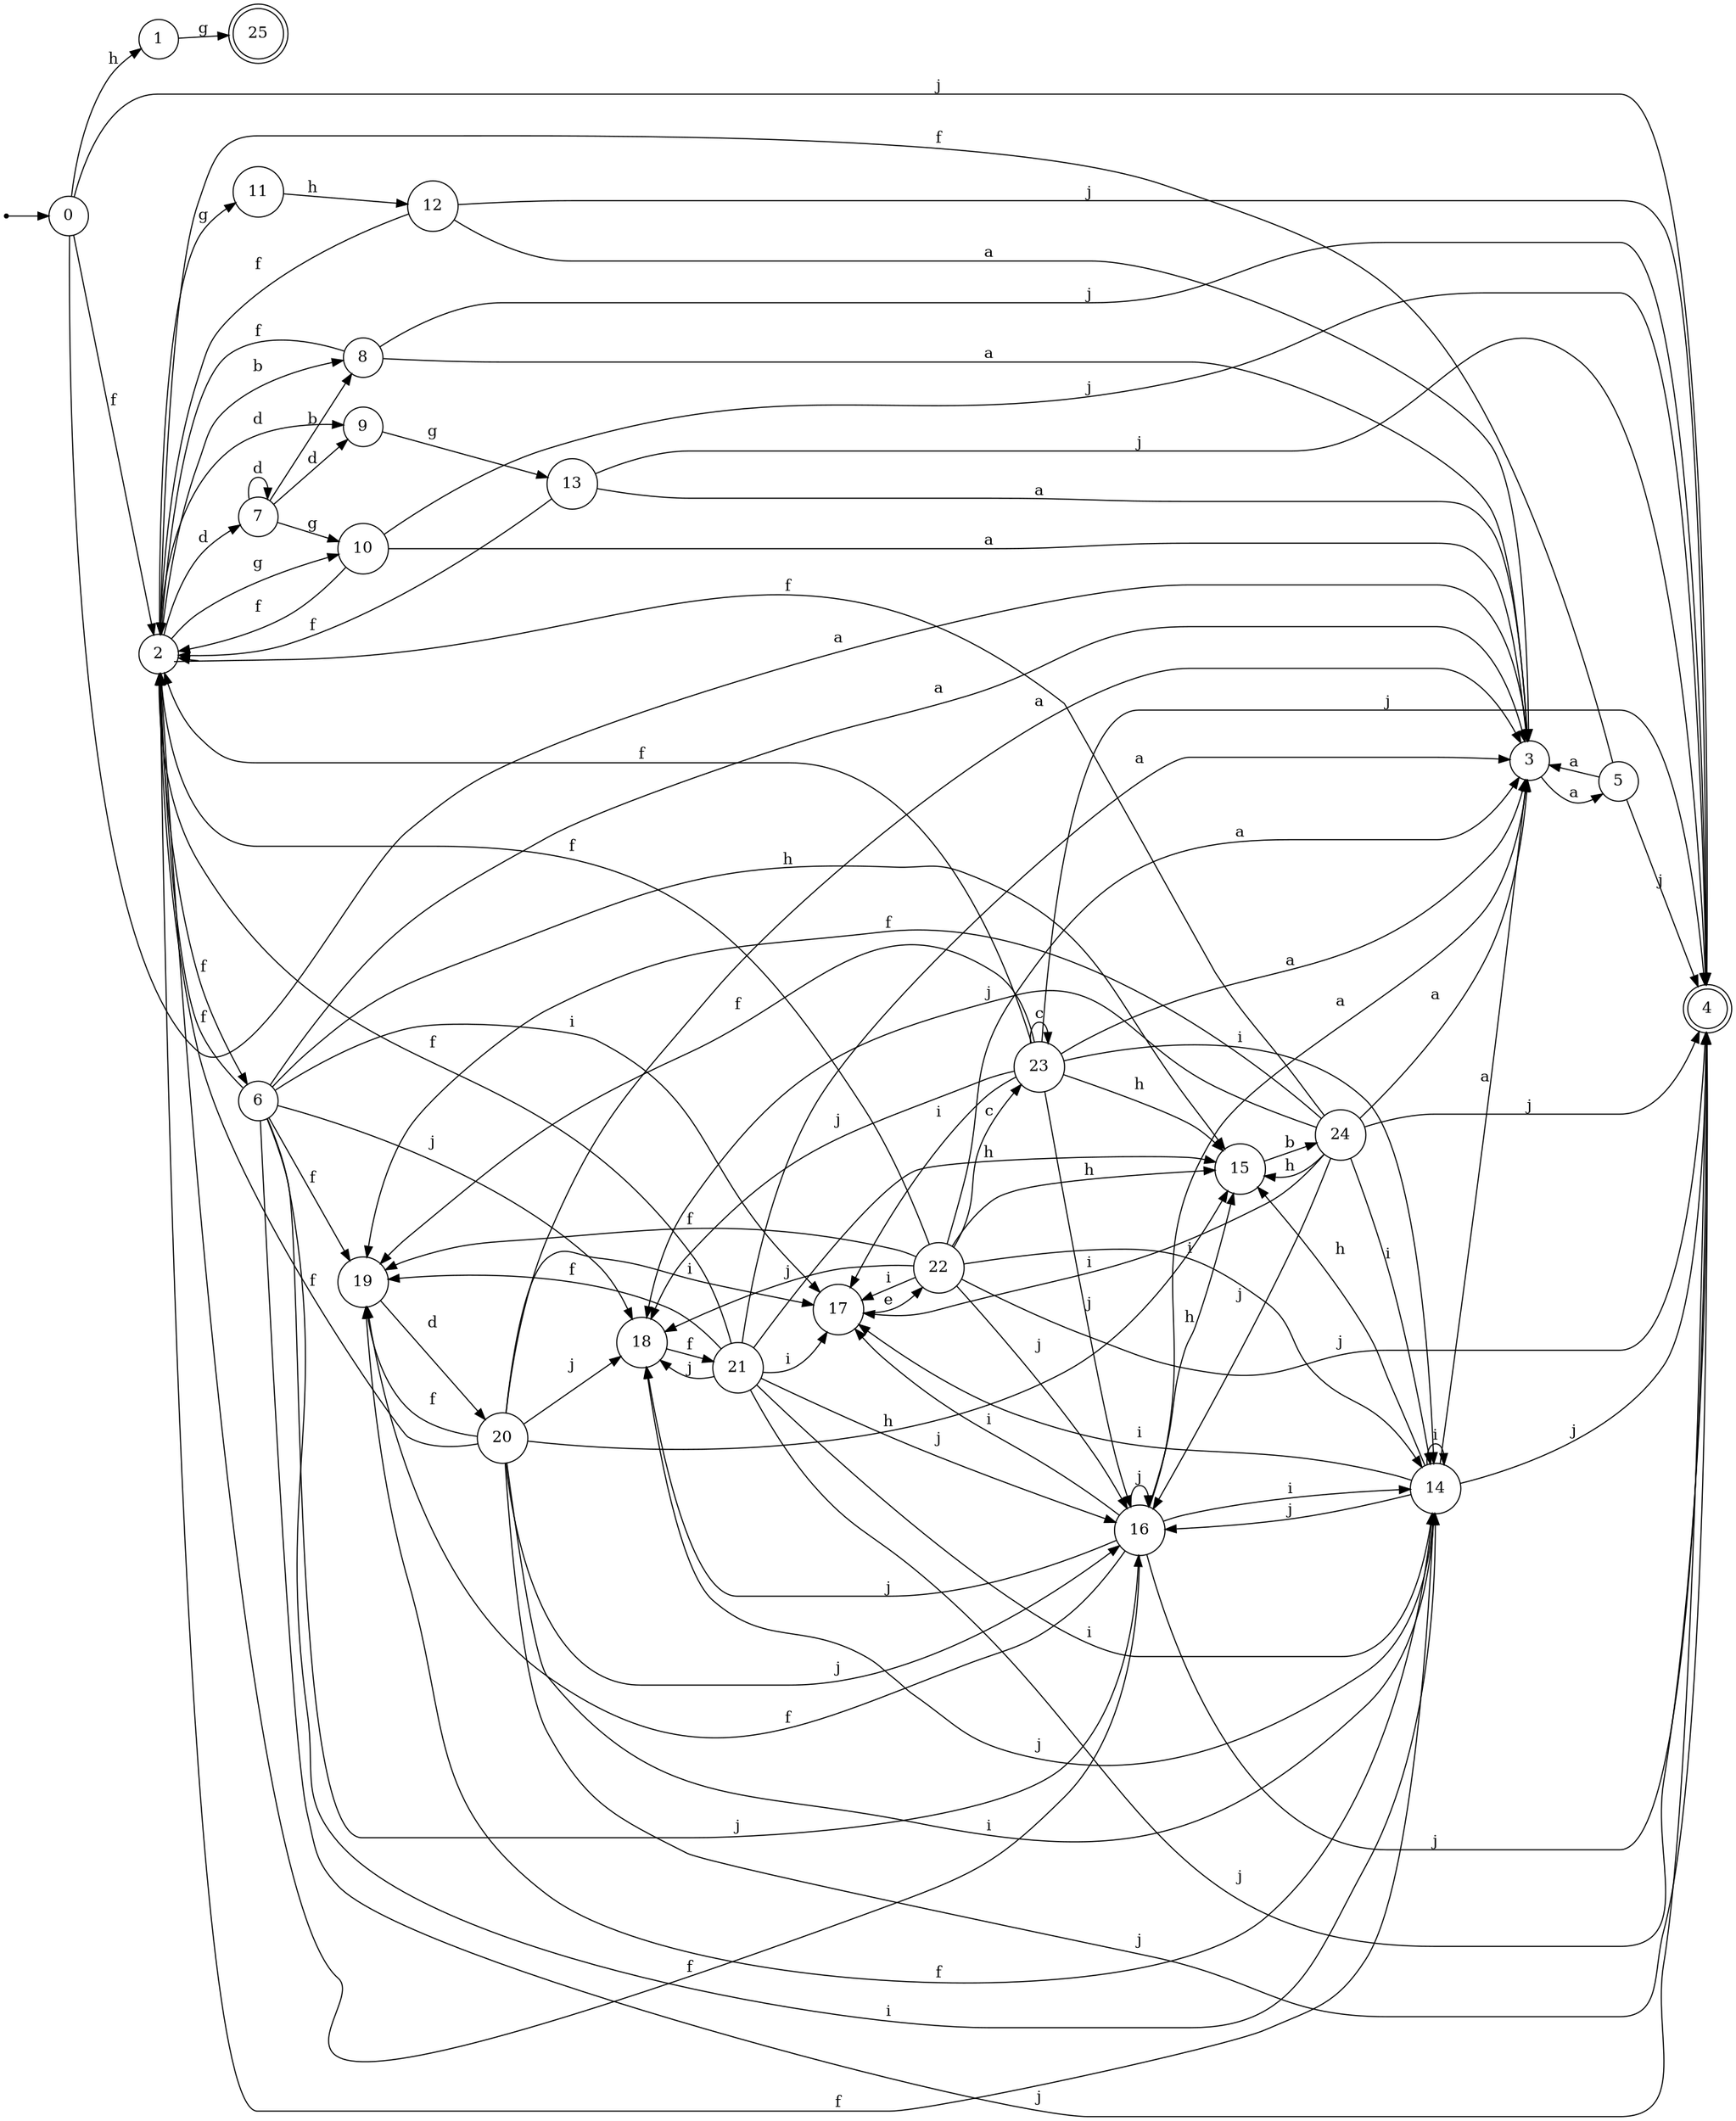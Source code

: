 digraph finite_state_machine {
rankdir=LR;
size="20,20";
node [shape = point]; "dummy0"
node [shape = circle]; "0";
"dummy0" -> "0";
node [shape = circle]; "1";
node [shape = circle]; "2";
node [shape = circle]; "3";
node [shape = doublecircle]; "4";node [shape = circle]; "5";
node [shape = circle]; "6";
node [shape = circle]; "7";
node [shape = circle]; "8";
node [shape = circle]; "9";
node [shape = circle]; "10";
node [shape = circle]; "11";
node [shape = circle]; "12";
node [shape = circle]; "13";
node [shape = circle]; "14";
node [shape = circle]; "15";
node [shape = circle]; "16";
node [shape = circle]; "17";
node [shape = circle]; "18";
node [shape = circle]; "19";
node [shape = circle]; "20";
node [shape = circle]; "21";
node [shape = circle]; "22";
node [shape = circle]; "23";
node [shape = circle]; "24";
node [shape = doublecircle]; "25";"0" -> "1" [label = "h"];
 "0" -> "2" [label = "f"];
 "0" -> "3" [label = "a"];
 "0" -> "4" [label = "j"];
 "3" -> "5" [label = "a"];
 "5" -> "3" [label = "a"];
 "5" -> "2" [label = "f"];
 "5" -> "4" [label = "j"];
 "2" -> "6" [label = "f"];
 "2" -> "9" [label = "d"];
 "2" -> "7" [label = "d"];
 "2" -> "8" [label = "b"];
 "2" -> "10" [label = "g"];
 "2" -> "11" [label = "g"];
 "11" -> "12" [label = "h"];
 "12" -> "2" [label = "f"];
 "12" -> "3" [label = "a"];
 "12" -> "4" [label = "j"];
 "10" -> "2" [label = "f"];
 "10" -> "3" [label = "a"];
 "10" -> "4" [label = "j"];
 "9" -> "13" [label = "g"];
 "13" -> "2" [label = "f"];
 "13" -> "3" [label = "a"];
 "13" -> "4" [label = "j"];
 "8" -> "2" [label = "f"];
 "8" -> "3" [label = "a"];
 "8" -> "4" [label = "j"];
 "7" -> "9" [label = "d"];
 "7" -> "7" [label = "d"];
 "7" -> "8" [label = "b"];
 "7" -> "10" [label = "g"];
 "6" -> "17" [label = "i"];
 "6" -> "14" [label = "i"];
 "6" -> "15" [label = "h"];
 "6" -> "16" [label = "j"];
 "6" -> "18" [label = "j"];
 "6" -> "4" [label = "j"];
 "6" -> "2" [label = "f"];
 "6" -> "19" [label = "f"];
 "6" -> "3" [label = "a"];
 "19" -> "20" [label = "d"];
 "20" -> "2" [label = "f"];
 "20" -> "19" [label = "f"];
 "20" -> "17" [label = "i"];
 "20" -> "14" [label = "i"];
 "20" -> "15" [label = "h"];
 "20" -> "16" [label = "j"];
 "20" -> "18" [label = "j"];
 "20" -> "4" [label = "j"];
 "20" -> "3" [label = "a"];
 "18" -> "21" [label = "f"];
 "21" -> "16" [label = "j"];
 "21" -> "18" [label = "j"];
 "21" -> "4" [label = "j"];
 "21" -> "17" [label = "i"];
 "21" -> "14" [label = "i"];
 "21" -> "15" [label = "h"];
 "21" -> "2" [label = "f"];
 "21" -> "19" [label = "f"];
 "21" -> "3" [label = "a"];
 "17" -> "22" [label = "e"];
 "22" -> "17" [label = "i"];
 "22" -> "14" [label = "i"];
 "22" -> "23" [label = "c"];
 "22" -> "15" [label = "h"];
 "22" -> "16" [label = "j"];
 "22" -> "18" [label = "j"];
 "22" -> "4" [label = "j"];
 "22" -> "2" [label = "f"];
 "22" -> "19" [label = "f"];
 "22" -> "3" [label = "a"];
 "23" -> "23" [label = "c"];
 "23" -> "17" [label = "i"];
 "23" -> "14" [label = "i"];
 "23" -> "15" [label = "h"];
 "23" -> "16" [label = "j"];
 "23" -> "18" [label = "j"];
 "23" -> "4" [label = "j"];
 "23" -> "2" [label = "f"];
 "23" -> "19" [label = "f"];
 "23" -> "3" [label = "a"];
 "16" -> "16" [label = "j"];
 "16" -> "18" [label = "j"];
 "16" -> "4" [label = "j"];
 "16" -> "17" [label = "i"];
 "16" -> "14" [label = "i"];
 "16" -> "15" [label = "h"];
 "16" -> "2" [label = "f"];
 "16" -> "19" [label = "f"];
 "16" -> "3" [label = "a"];
 "15" -> "24" [label = "b"];
 "24" -> "15" [label = "h"];
 "24" -> "17" [label = "i"];
 "24" -> "14" [label = "i"];
 "24" -> "16" [label = "j"];
 "24" -> "18" [label = "j"];
 "24" -> "4" [label = "j"];
 "24" -> "2" [label = "f"];
 "24" -> "19" [label = "f"];
 "24" -> "3" [label = "a"];
 "14" -> "17" [label = "i"];
 "14" -> "14" [label = "i"];
 "14" -> "15" [label = "h"];
 "14" -> "16" [label = "j"];
 "14" -> "18" [label = "j"];
 "14" -> "4" [label = "j"];
 "14" -> "2" [label = "f"];
 "14" -> "19" [label = "f"];
 "14" -> "3" [label = "a"];
 "1" -> "25" [label = "g"];
 }
